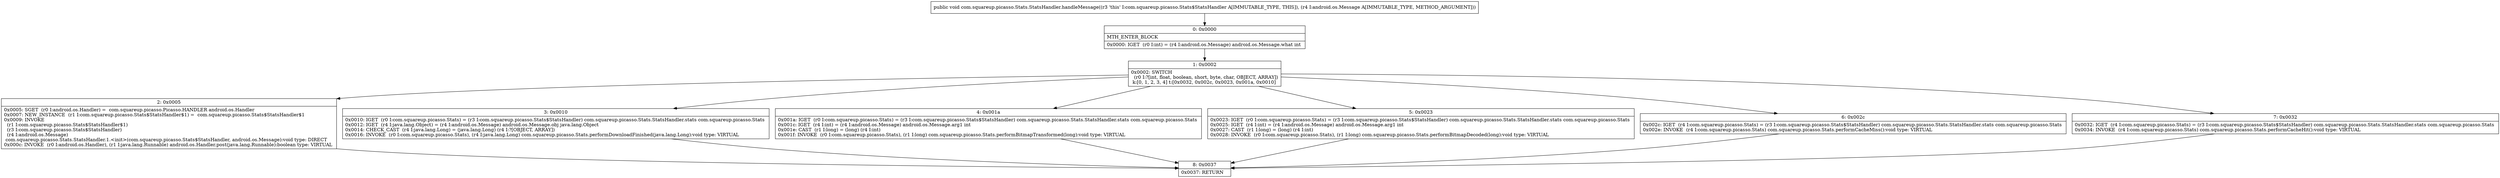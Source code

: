 digraph "CFG forcom.squareup.picasso.Stats.StatsHandler.handleMessage(Landroid\/os\/Message;)V" {
Node_0 [shape=record,label="{0\:\ 0x0000|MTH_ENTER_BLOCK\l|0x0000: IGET  (r0 I:int) = (r4 I:android.os.Message) android.os.Message.what int \l}"];
Node_1 [shape=record,label="{1\:\ 0x0002|0x0002: SWITCH  \l  (r0 I:?[int, float, boolean, short, byte, char, OBJECT, ARRAY])\l k:[0, 1, 2, 3, 4] t:[0x0032, 0x002c, 0x0023, 0x001a, 0x0010] \l}"];
Node_2 [shape=record,label="{2\:\ 0x0005|0x0005: SGET  (r0 I:android.os.Handler) =  com.squareup.picasso.Picasso.HANDLER android.os.Handler \l0x0007: NEW_INSTANCE  (r1 I:com.squareup.picasso.Stats$StatsHandler$1) =  com.squareup.picasso.Stats$StatsHandler$1 \l0x0009: INVOKE  \l  (r1 I:com.squareup.picasso.Stats$StatsHandler$1)\l  (r3 I:com.squareup.picasso.Stats$StatsHandler)\l  (r4 I:android.os.Message)\l com.squareup.picasso.Stats.StatsHandler.1.\<init\>(com.squareup.picasso.Stats$StatsHandler, android.os.Message):void type: DIRECT \l0x000c: INVOKE  (r0 I:android.os.Handler), (r1 I:java.lang.Runnable) android.os.Handler.post(java.lang.Runnable):boolean type: VIRTUAL \l}"];
Node_3 [shape=record,label="{3\:\ 0x0010|0x0010: IGET  (r0 I:com.squareup.picasso.Stats) = (r3 I:com.squareup.picasso.Stats$StatsHandler) com.squareup.picasso.Stats.StatsHandler.stats com.squareup.picasso.Stats \l0x0012: IGET  (r4 I:java.lang.Object) = (r4 I:android.os.Message) android.os.Message.obj java.lang.Object \l0x0014: CHECK_CAST  (r4 I:java.lang.Long) = (java.lang.Long) (r4 I:?[OBJECT, ARRAY]) \l0x0016: INVOKE  (r0 I:com.squareup.picasso.Stats), (r4 I:java.lang.Long) com.squareup.picasso.Stats.performDownloadFinished(java.lang.Long):void type: VIRTUAL \l}"];
Node_4 [shape=record,label="{4\:\ 0x001a|0x001a: IGET  (r0 I:com.squareup.picasso.Stats) = (r3 I:com.squareup.picasso.Stats$StatsHandler) com.squareup.picasso.Stats.StatsHandler.stats com.squareup.picasso.Stats \l0x001c: IGET  (r4 I:int) = (r4 I:android.os.Message) android.os.Message.arg1 int \l0x001e: CAST  (r1 I:long) = (long) (r4 I:int) \l0x001f: INVOKE  (r0 I:com.squareup.picasso.Stats), (r1 I:long) com.squareup.picasso.Stats.performBitmapTransformed(long):void type: VIRTUAL \l}"];
Node_5 [shape=record,label="{5\:\ 0x0023|0x0023: IGET  (r0 I:com.squareup.picasso.Stats) = (r3 I:com.squareup.picasso.Stats$StatsHandler) com.squareup.picasso.Stats.StatsHandler.stats com.squareup.picasso.Stats \l0x0025: IGET  (r4 I:int) = (r4 I:android.os.Message) android.os.Message.arg1 int \l0x0027: CAST  (r1 I:long) = (long) (r4 I:int) \l0x0028: INVOKE  (r0 I:com.squareup.picasso.Stats), (r1 I:long) com.squareup.picasso.Stats.performBitmapDecoded(long):void type: VIRTUAL \l}"];
Node_6 [shape=record,label="{6\:\ 0x002c|0x002c: IGET  (r4 I:com.squareup.picasso.Stats) = (r3 I:com.squareup.picasso.Stats$StatsHandler) com.squareup.picasso.Stats.StatsHandler.stats com.squareup.picasso.Stats \l0x002e: INVOKE  (r4 I:com.squareup.picasso.Stats) com.squareup.picasso.Stats.performCacheMiss():void type: VIRTUAL \l}"];
Node_7 [shape=record,label="{7\:\ 0x0032|0x0032: IGET  (r4 I:com.squareup.picasso.Stats) = (r3 I:com.squareup.picasso.Stats$StatsHandler) com.squareup.picasso.Stats.StatsHandler.stats com.squareup.picasso.Stats \l0x0034: INVOKE  (r4 I:com.squareup.picasso.Stats) com.squareup.picasso.Stats.performCacheHit():void type: VIRTUAL \l}"];
Node_8 [shape=record,label="{8\:\ 0x0037|0x0037: RETURN   \l}"];
MethodNode[shape=record,label="{public void com.squareup.picasso.Stats.StatsHandler.handleMessage((r3 'this' I:com.squareup.picasso.Stats$StatsHandler A[IMMUTABLE_TYPE, THIS]), (r4 I:android.os.Message A[IMMUTABLE_TYPE, METHOD_ARGUMENT])) }"];
MethodNode -> Node_0;
Node_0 -> Node_1;
Node_1 -> Node_2;
Node_1 -> Node_3;
Node_1 -> Node_4;
Node_1 -> Node_5;
Node_1 -> Node_6;
Node_1 -> Node_7;
Node_2 -> Node_8;
Node_3 -> Node_8;
Node_4 -> Node_8;
Node_5 -> Node_8;
Node_6 -> Node_8;
Node_7 -> Node_8;
}


